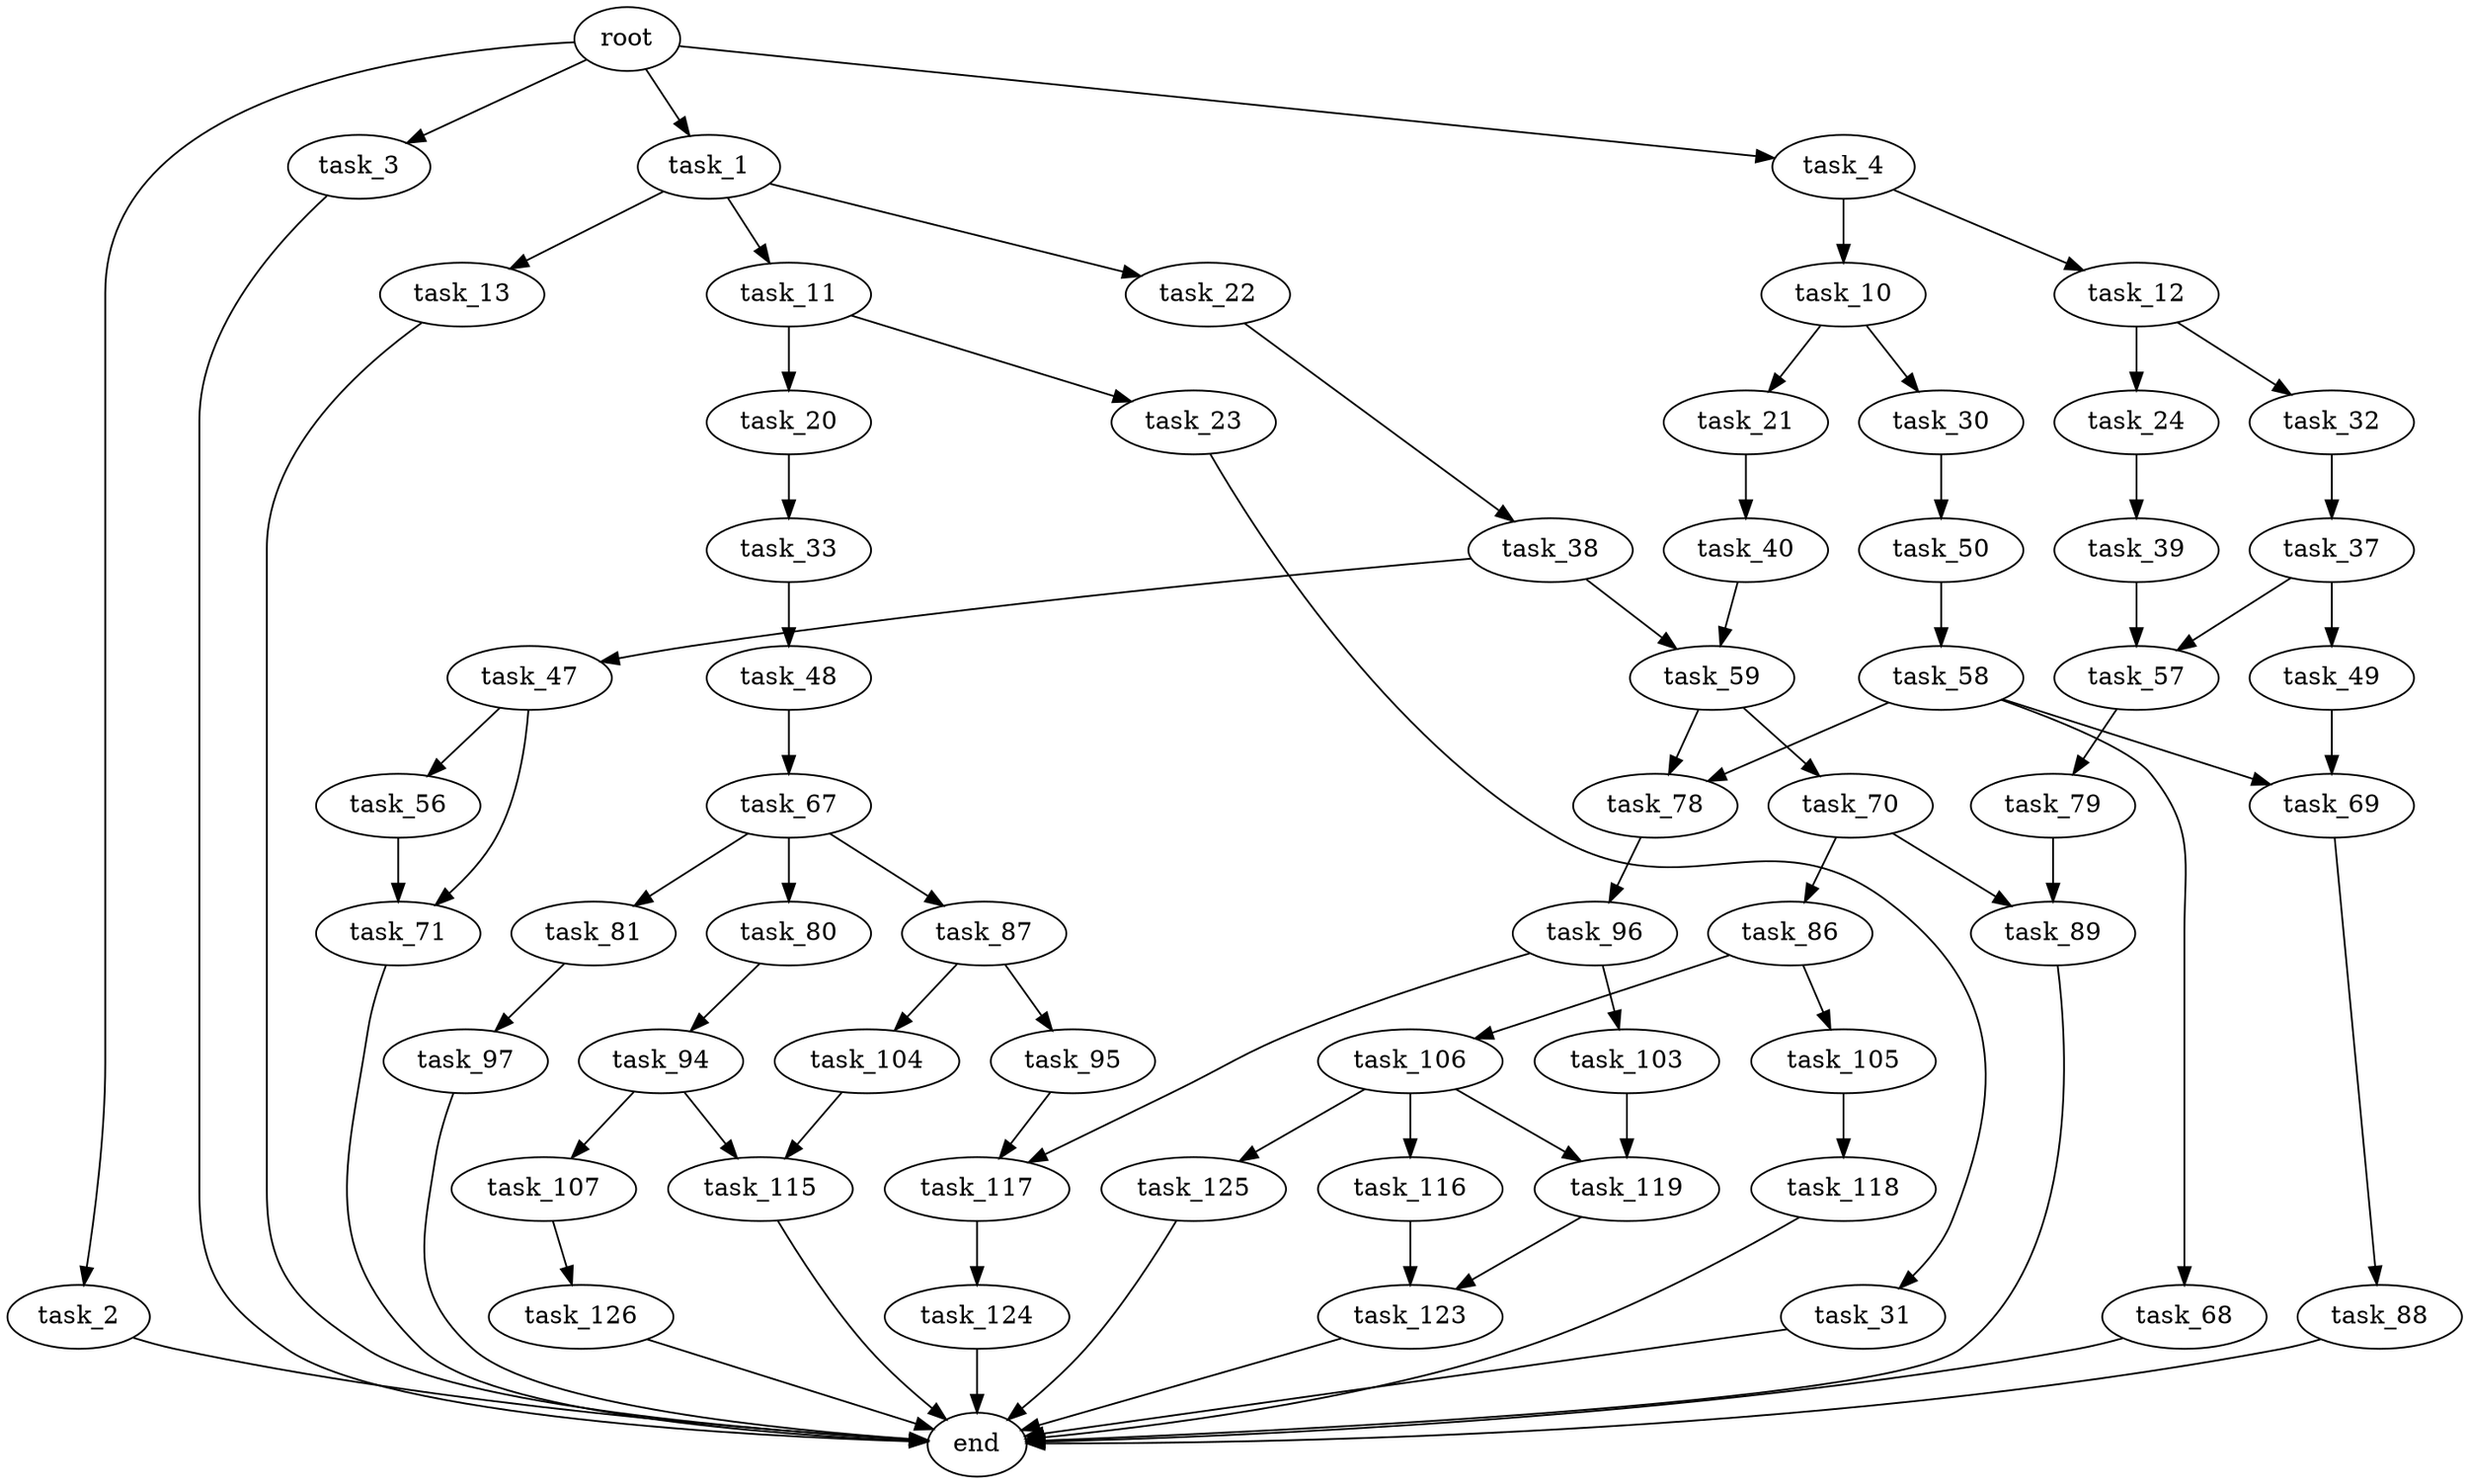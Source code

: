 digraph G {
  root [size="0.000000"];
  task_1 [size="28991029248.000000"];
  task_2 [size="1193849262903.000000"];
  task_3 [size="368293445632.000000"];
  task_4 [size="40592315742.000000"];
  task_10 [size="549755813888.000000"];
  task_11 [size="16264528274.000000"];
  task_12 [size="8589934592.000000"];
  task_13 [size="549755813888.000000"];
  task_20 [size="18896992405.000000"];
  task_21 [size="30138285007.000000"];
  task_22 [size="1302343626.000000"];
  task_23 [size="1286697953565.000000"];
  task_24 [size="782757789696.000000"];
  task_30 [size="16786879071.000000"];
  task_31 [size="157303427551.000000"];
  task_32 [size="886804718863.000000"];
  task_33 [size="12819826433.000000"];
  task_37 [size="4688237927.000000"];
  task_38 [size="761154535031.000000"];
  task_39 [size="429439296955.000000"];
  task_40 [size="1073741824000.000000"];
  task_47 [size="231928233984.000000"];
  task_48 [size="250815408006.000000"];
  task_49 [size="882617282.000000"];
  task_50 [size="289837304788.000000"];
  task_56 [size="462453237051.000000"];
  task_57 [size="26295507898.000000"];
  task_58 [size="28991029248.000000"];
  task_59 [size="549755813888.000000"];
  task_67 [size="26621817369.000000"];
  task_68 [size="4361610472.000000"];
  task_69 [size="11008326232.000000"];
  task_70 [size="28991029248.000000"];
  task_71 [size="47158683975.000000"];
  task_78 [size="18259802248.000000"];
  task_79 [size="53460047484.000000"];
  task_80 [size="15569748471.000000"];
  task_81 [size="20269318148.000000"];
  task_86 [size="570708218057.000000"];
  task_87 [size="37712538505.000000"];
  task_88 [size="549755813888.000000"];
  task_89 [size="231928233984.000000"];
  task_94 [size="164842952929.000000"];
  task_95 [size="25554922749.000000"];
  task_96 [size="8589934592.000000"];
  task_97 [size="8589934592.000000"];
  task_103 [size="549755813888.000000"];
  task_104 [size="36090938581.000000"];
  task_105 [size="1691543887.000000"];
  task_106 [size="748558518223.000000"];
  task_107 [size="368293445632.000000"];
  task_115 [size="368293445632.000000"];
  task_116 [size="814434767634.000000"];
  task_117 [size="5806915894.000000"];
  task_118 [size="969775870518.000000"];
  task_119 [size="224313223564.000000"];
  task_123 [size="53579825244.000000"];
  task_124 [size="432485208833.000000"];
  task_125 [size="68719476736.000000"];
  task_126 [size="782757789696.000000"];
  end [size="0.000000"];

  root -> task_1 [size="1.000000"];
  root -> task_2 [size="1.000000"];
  root -> task_3 [size="1.000000"];
  root -> task_4 [size="1.000000"];
  task_1 -> task_11 [size="75497472.000000"];
  task_1 -> task_13 [size="75497472.000000"];
  task_1 -> task_22 [size="75497472.000000"];
  task_2 -> end [size="1.000000"];
  task_3 -> end [size="1.000000"];
  task_4 -> task_10 [size="679477248.000000"];
  task_4 -> task_12 [size="679477248.000000"];
  task_10 -> task_21 [size="536870912.000000"];
  task_10 -> task_30 [size="536870912.000000"];
  task_11 -> task_20 [size="301989888.000000"];
  task_11 -> task_23 [size="301989888.000000"];
  task_12 -> task_24 [size="33554432.000000"];
  task_12 -> task_32 [size="33554432.000000"];
  task_13 -> end [size="1.000000"];
  task_20 -> task_33 [size="411041792.000000"];
  task_21 -> task_40 [size="33554432.000000"];
  task_22 -> task_38 [size="33554432.000000"];
  task_23 -> task_31 [size="838860800.000000"];
  task_24 -> task_39 [size="679477248.000000"];
  task_30 -> task_50 [size="411041792.000000"];
  task_31 -> end [size="1.000000"];
  task_32 -> task_37 [size="679477248.000000"];
  task_33 -> task_48 [size="209715200.000000"];
  task_37 -> task_49 [size="411041792.000000"];
  task_37 -> task_57 [size="411041792.000000"];
  task_38 -> task_47 [size="838860800.000000"];
  task_38 -> task_59 [size="838860800.000000"];
  task_39 -> task_57 [size="411041792.000000"];
  task_40 -> task_59 [size="838860800.000000"];
  task_47 -> task_56 [size="301989888.000000"];
  task_47 -> task_71 [size="301989888.000000"];
  task_48 -> task_67 [size="411041792.000000"];
  task_49 -> task_69 [size="33554432.000000"];
  task_50 -> task_58 [size="209715200.000000"];
  task_56 -> task_71 [size="838860800.000000"];
  task_57 -> task_79 [size="33554432.000000"];
  task_58 -> task_68 [size="75497472.000000"];
  task_58 -> task_69 [size="75497472.000000"];
  task_58 -> task_78 [size="75497472.000000"];
  task_59 -> task_70 [size="536870912.000000"];
  task_59 -> task_78 [size="536870912.000000"];
  task_67 -> task_80 [size="679477248.000000"];
  task_67 -> task_81 [size="679477248.000000"];
  task_67 -> task_87 [size="679477248.000000"];
  task_68 -> end [size="1.000000"];
  task_69 -> task_88 [size="209715200.000000"];
  task_70 -> task_86 [size="75497472.000000"];
  task_70 -> task_89 [size="75497472.000000"];
  task_71 -> end [size="1.000000"];
  task_78 -> task_96 [size="838860800.000000"];
  task_79 -> task_89 [size="838860800.000000"];
  task_80 -> task_94 [size="301989888.000000"];
  task_81 -> task_97 [size="33554432.000000"];
  task_86 -> task_105 [size="411041792.000000"];
  task_86 -> task_106 [size="411041792.000000"];
  task_87 -> task_95 [size="679477248.000000"];
  task_87 -> task_104 [size="679477248.000000"];
  task_88 -> end [size="1.000000"];
  task_89 -> end [size="1.000000"];
  task_94 -> task_107 [size="134217728.000000"];
  task_94 -> task_115 [size="134217728.000000"];
  task_95 -> task_117 [size="536870912.000000"];
  task_96 -> task_103 [size="33554432.000000"];
  task_96 -> task_117 [size="33554432.000000"];
  task_97 -> end [size="1.000000"];
  task_103 -> task_119 [size="536870912.000000"];
  task_104 -> task_115 [size="679477248.000000"];
  task_105 -> task_118 [size="75497472.000000"];
  task_106 -> task_116 [size="536870912.000000"];
  task_106 -> task_119 [size="536870912.000000"];
  task_106 -> task_125 [size="536870912.000000"];
  task_107 -> task_126 [size="411041792.000000"];
  task_115 -> end [size="1.000000"];
  task_116 -> task_123 [size="679477248.000000"];
  task_117 -> task_124 [size="301989888.000000"];
  task_118 -> end [size="1.000000"];
  task_119 -> task_123 [size="411041792.000000"];
  task_123 -> end [size="1.000000"];
  task_124 -> end [size="1.000000"];
  task_125 -> end [size="1.000000"];
  task_126 -> end [size="1.000000"];
}
